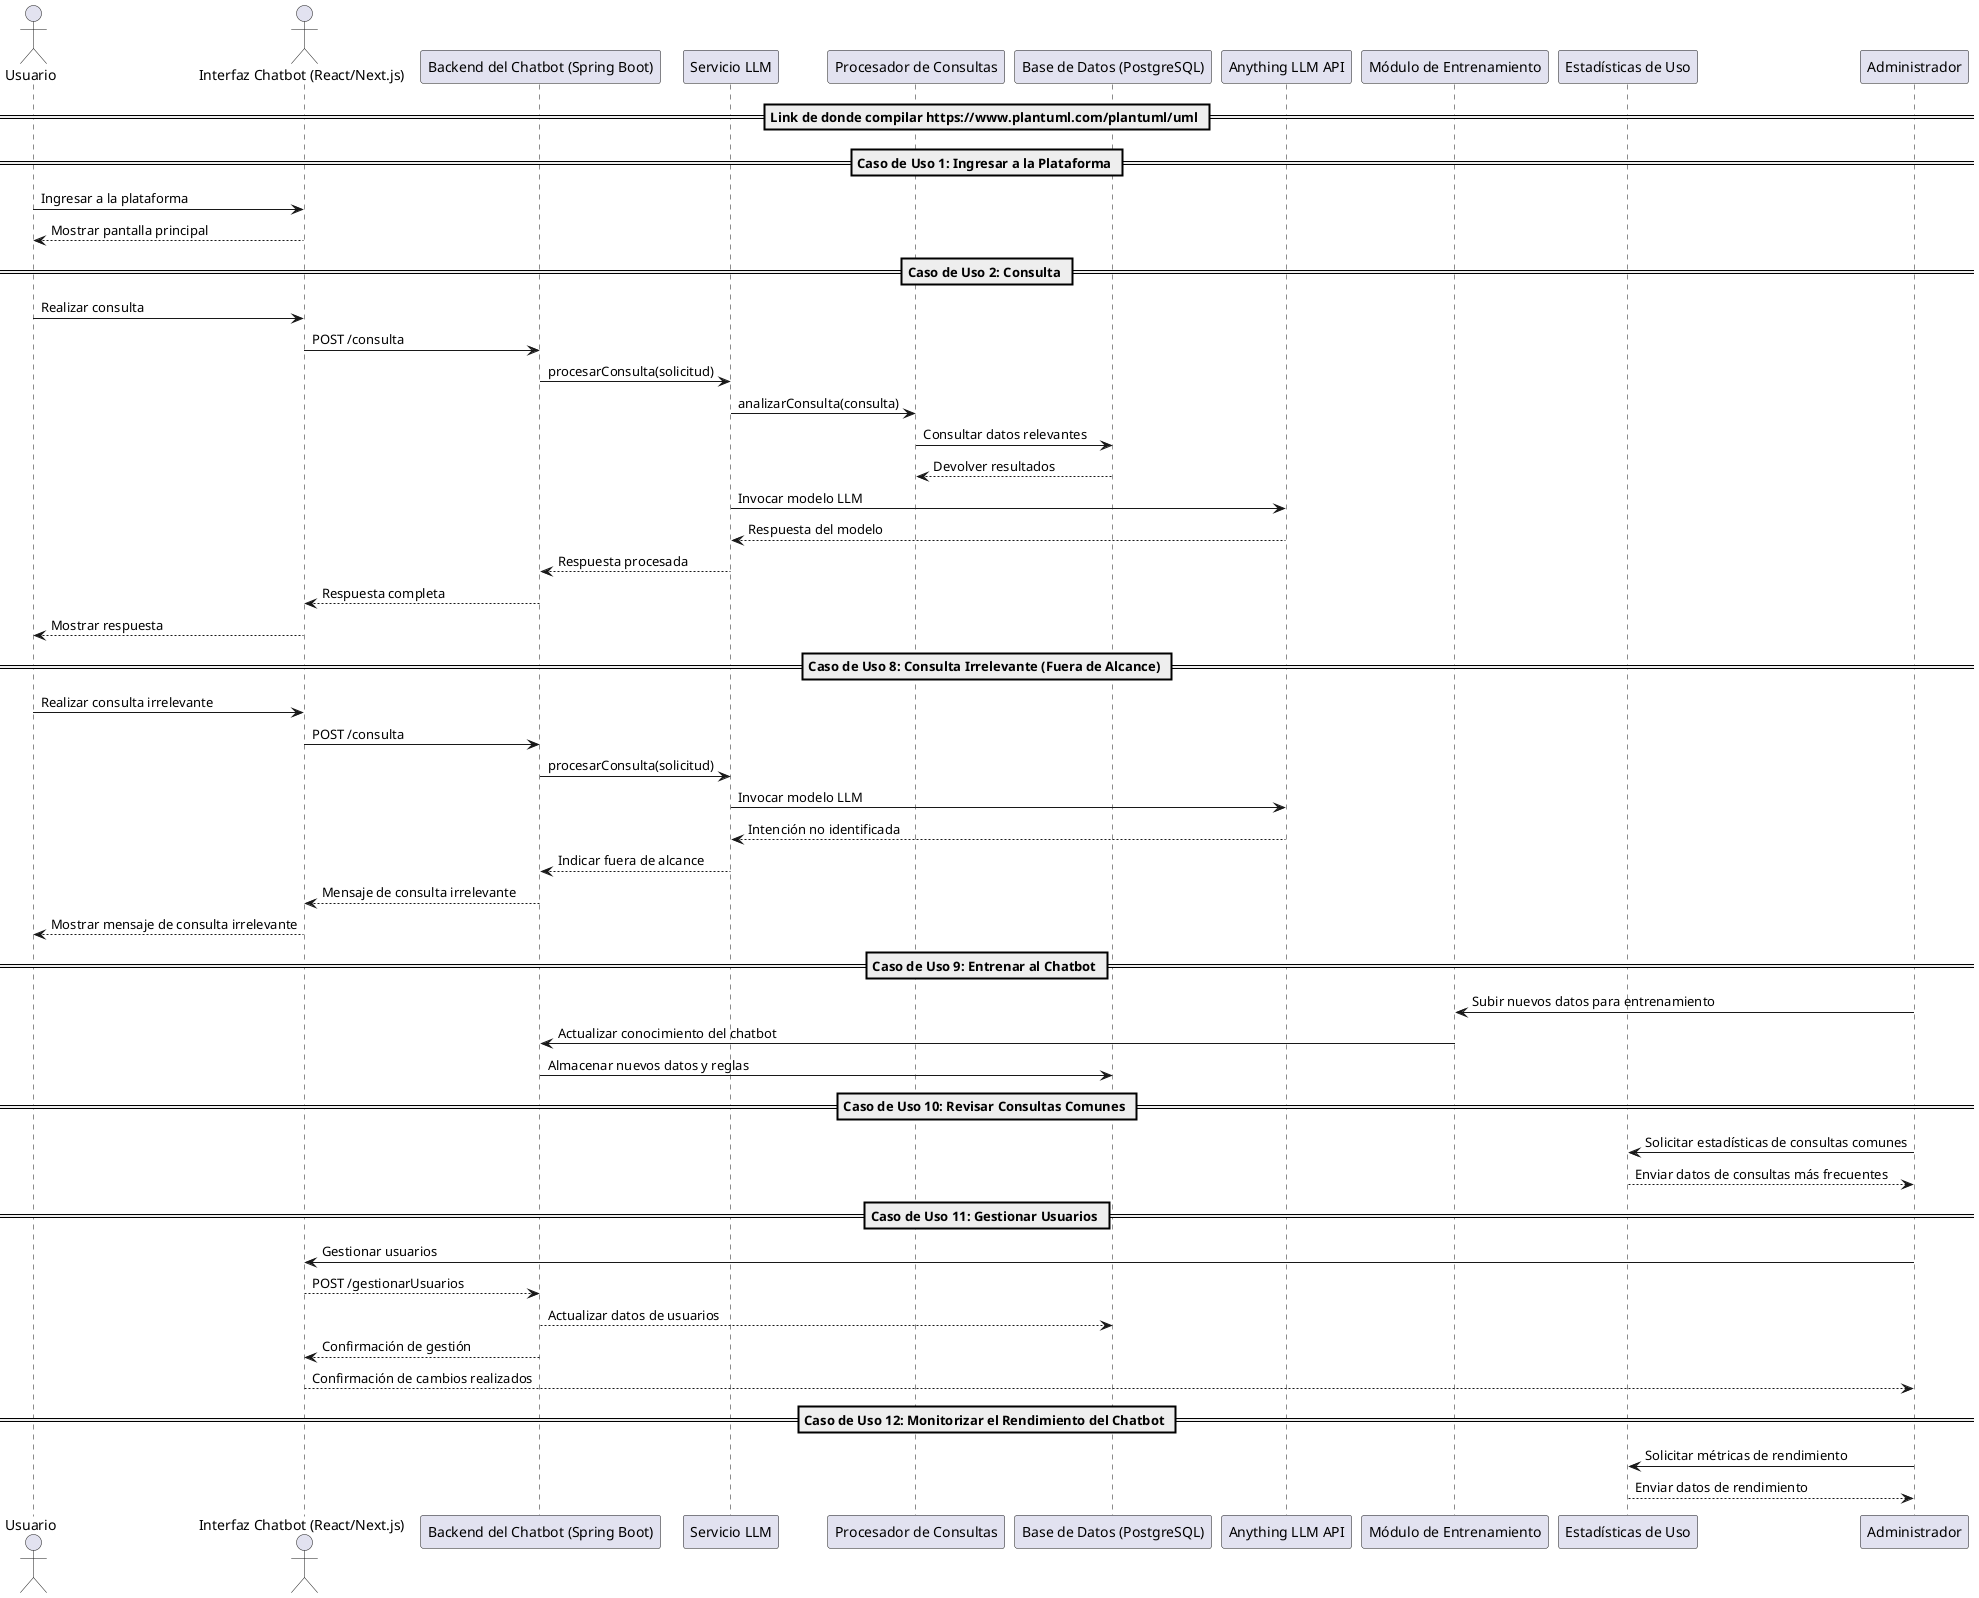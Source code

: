 @startuml Diagrama Secuencia
== Link de donde compilar https://www.plantuml.com/plantuml/uml ==
actor Usuario
actor "Interfaz Chatbot (React/Next.js)" as InterfazUsuario
participant "Backend del Chatbot (Spring Boot)" as BackendChatbot
participant "Servicio LLM" as ServicioLLM
participant "Procesador de Consultas" as ProcesadorConsultas
participant "Base de Datos (PostgreSQL)" as BaseDatos
participant "Anything LLM API" as AnythingLLM
participant "Módulo de Entrenamiento" as TrainingModule
participant "Estadísticas de Uso" as UsageStats

== Caso de Uso 1: Ingresar a la Plataforma ==
Usuario -> InterfazUsuario: Ingresar a la plataforma
InterfazUsuario --> Usuario: Mostrar pantalla principal

== Caso de Uso 2: Consulta ==
Usuario -> InterfazUsuario: Realizar consulta
InterfazUsuario -> BackendChatbot: POST /consulta
BackendChatbot -> ServicioLLM: procesarConsulta(solicitud)
ServicioLLM -> ProcesadorConsultas: analizarConsulta(consulta)
ProcesadorConsultas -> BaseDatos: Consultar datos relevantes
BaseDatos --> ProcesadorConsultas: Devolver resultados
ServicioLLM -> AnythingLLM: Invocar modelo LLM
AnythingLLM --> ServicioLLM: Respuesta del modelo
ServicioLLM --> BackendChatbot: Respuesta procesada
BackendChatbot --> InterfazUsuario: Respuesta completa
InterfazUsuario --> Usuario: Mostrar respuesta

== Caso de Uso 8: Consulta Irrelevante (Fuera de Alcance) ==
Usuario -> InterfazUsuario: Realizar consulta irrelevante
InterfazUsuario -> BackendChatbot: POST /consulta
BackendChatbot -> ServicioLLM: procesarConsulta(solicitud)
ServicioLLM -> AnythingLLM: Invocar modelo LLM
AnythingLLM --> ServicioLLM: Intención no identificada
ServicioLLM --> BackendChatbot: Indicar fuera de alcance
BackendChatbot --> InterfazUsuario: Mensaje de consulta irrelevante
InterfazUsuario --> Usuario: Mostrar mensaje de consulta irrelevante

== Caso de Uso 9: Entrenar al Chatbot ==
Administrador -> TrainingModule: Subir nuevos datos para entrenamiento
TrainingModule -> BackendChatbot: Actualizar conocimiento del chatbot
BackendChatbot -> BaseDatos: Almacenar nuevos datos y reglas

== Caso de Uso 10: Revisar Consultas Comunes ==
Administrador -> UsageStats: Solicitar estadísticas de consultas comunes
UsageStats --> Administrador: Enviar datos de consultas más frecuentes

== Caso de Uso 11: Gestionar Usuarios ==
Administrador -> InterfazUsuario: Gestionar usuarios
InterfazUsuario --> BackendChatbot: POST /gestionarUsuarios
BackendChatbot --> BaseDatos: Actualizar datos de usuarios
BackendChatbot --> InterfazUsuario: Confirmación de gestión
InterfazUsuario --> Administrador: Confirmación de cambios realizados

== Caso de Uso 12: Monitorizar el Rendimiento del Chatbot ==
Administrador -> UsageStats: Solicitar métricas de rendimiento
UsageStats --> Administrador: Enviar datos de rendimiento
@enduml
